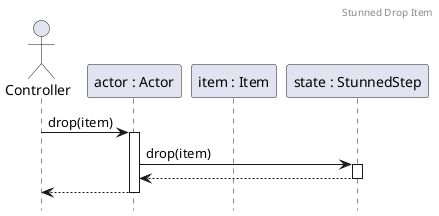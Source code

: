@startuml StunnedDropItem
header Stunned Drop Item

hide footbox
autoactivate on

actor A as "Controller"
participant B as "actor : Actor"
participant D as "item : Item"
participant C as "state : StunnedStep"
A -> B : drop(item)
B -> C : drop(item)
return
return

@enduml